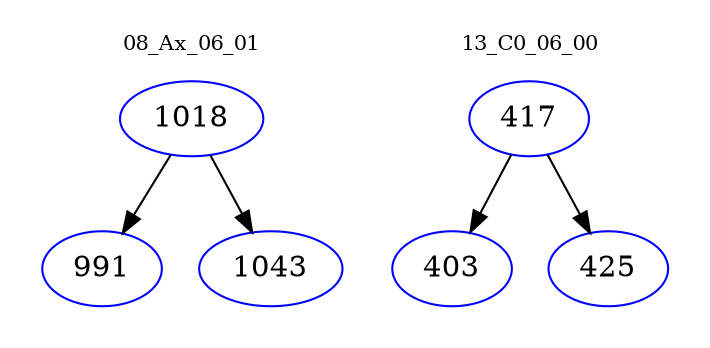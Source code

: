 digraph{
subgraph cluster_0 {
color = white
label = "08_Ax_06_01";
fontsize=10;
T0_1018 [label="1018", color="blue"]
T0_1018 -> T0_991 [color="black"]
T0_991 [label="991", color="blue"]
T0_1018 -> T0_1043 [color="black"]
T0_1043 [label="1043", color="blue"]
}
subgraph cluster_1 {
color = white
label = "13_C0_06_00";
fontsize=10;
T1_417 [label="417", color="blue"]
T1_417 -> T1_403 [color="black"]
T1_403 [label="403", color="blue"]
T1_417 -> T1_425 [color="black"]
T1_425 [label="425", color="blue"]
}
}
